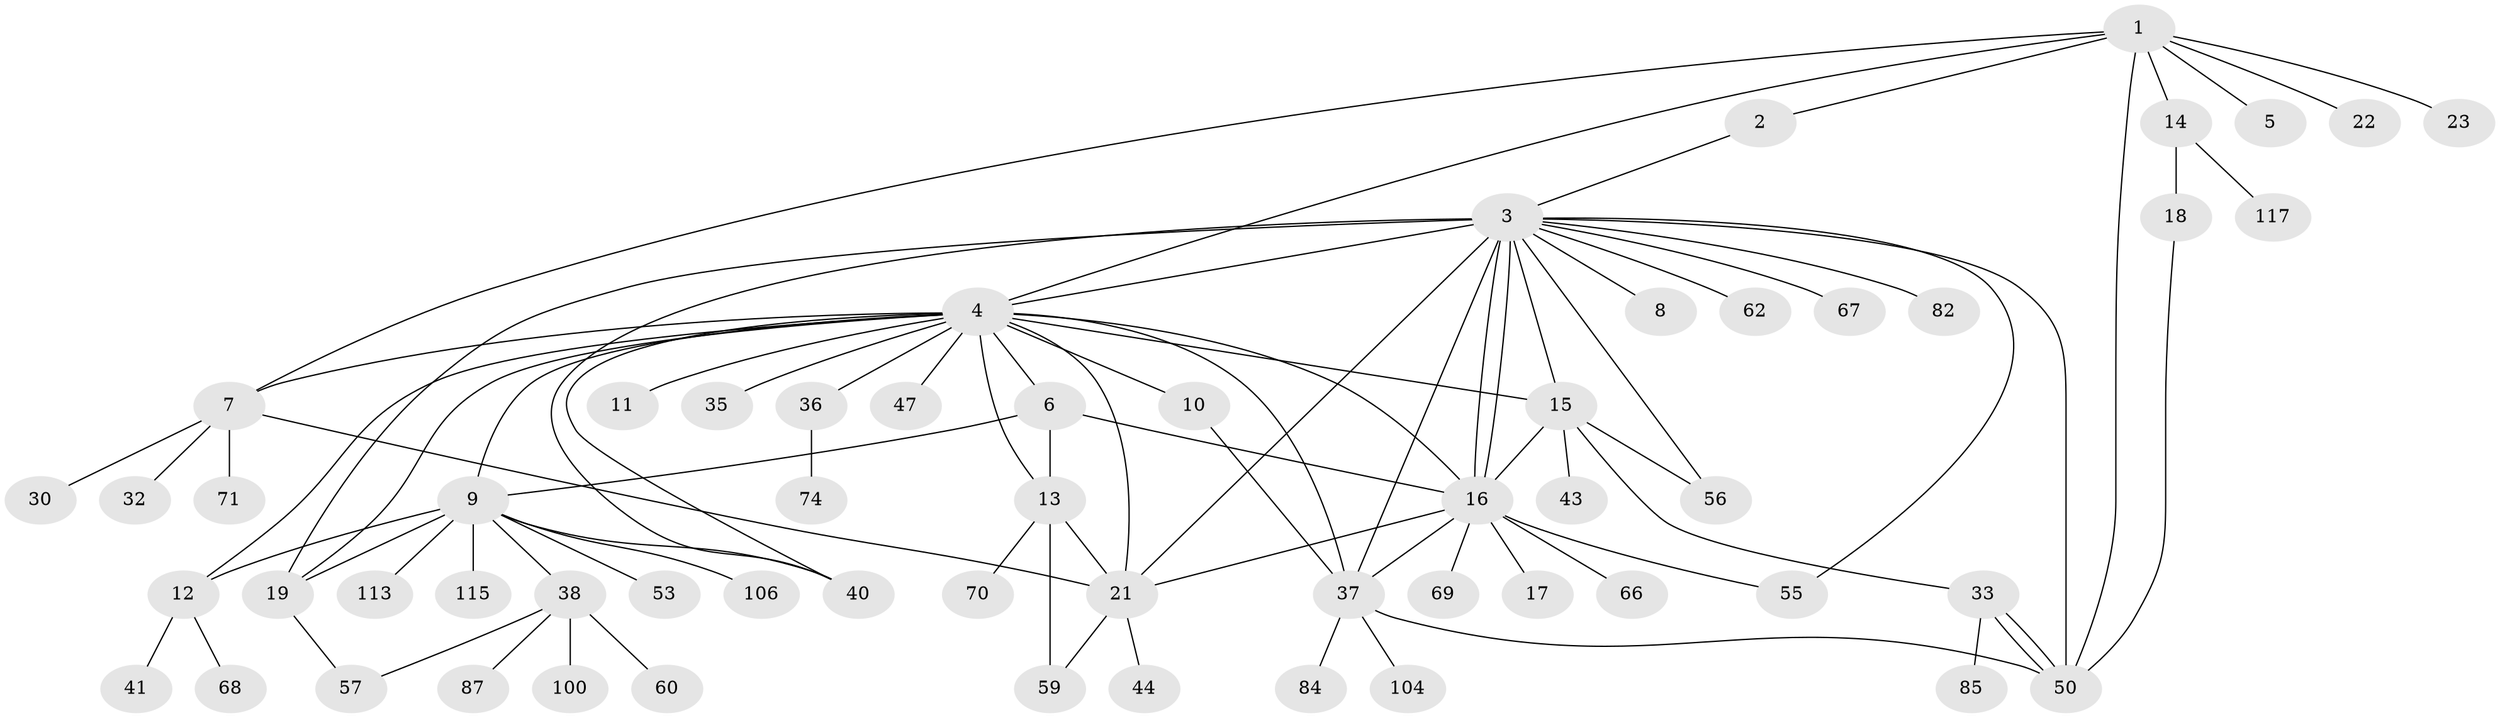 // original degree distribution, {8: 0.025423728813559324, 2: 0.19491525423728814, 18: 0.00847457627118644, 19: 0.00847457627118644, 1: 0.4830508474576271, 6: 0.01694915254237288, 11: 0.00847457627118644, 4: 0.0423728813559322, 5: 0.06779661016949153, 3: 0.1271186440677966, 9: 0.00847457627118644, 7: 0.00847457627118644}
// Generated by graph-tools (version 1.1) at 2025/14/03/09/25 04:14:23]
// undirected, 59 vertices, 88 edges
graph export_dot {
graph [start="1"]
  node [color=gray90,style=filled];
  1 [super="+24"];
  2;
  3 [super="+20+77+112+94"];
  4 [super="+93+103+91+29+80+39+65+31+42+26"];
  5;
  6 [super="+63+79+88+64"];
  7;
  8;
  9;
  10;
  11;
  12;
  13;
  14;
  15 [super="+51"];
  16 [super="+27+34"];
  17 [super="+25"];
  18;
  19 [super="+48"];
  21 [super="+28"];
  22;
  23;
  30;
  32;
  33 [super="+52"];
  35;
  36 [super="+49"];
  37;
  38;
  40 [super="+72"];
  41 [super="+46"];
  43 [super="+102"];
  44;
  47 [super="+101"];
  50 [super="+75+110+81"];
  53;
  55 [super="+61"];
  56 [super="+109+76"];
  57 [super="+73"];
  59 [super="+107"];
  60;
  62 [super="+116"];
  66;
  67 [super="+78"];
  68;
  69;
  70;
  71;
  74 [super="+98"];
  82 [super="+92"];
  84;
  85;
  87;
  100;
  104;
  106;
  113;
  115;
  117;
  1 -- 2;
  1 -- 4;
  1 -- 5;
  1 -- 14;
  1 -- 22;
  1 -- 23;
  1 -- 50;
  1 -- 7;
  2 -- 3;
  3 -- 8;
  3 -- 15;
  3 -- 16;
  3 -- 16;
  3 -- 19;
  3 -- 21;
  3 -- 37 [weight=2];
  3 -- 62;
  3 -- 67;
  3 -- 82;
  3 -- 4 [weight=2];
  3 -- 50;
  3 -- 56;
  3 -- 40;
  3 -- 55;
  4 -- 6;
  4 -- 7;
  4 -- 10;
  4 -- 11;
  4 -- 12;
  4 -- 35;
  4 -- 37;
  4 -- 9 [weight=2];
  4 -- 47 [weight=2];
  4 -- 19;
  4 -- 40;
  4 -- 13;
  4 -- 16 [weight=3];
  4 -- 36;
  4 -- 21;
  4 -- 15;
  6 -- 9;
  6 -- 13;
  6 -- 16;
  7 -- 30;
  7 -- 32;
  7 -- 71;
  7 -- 21;
  9 -- 12;
  9 -- 19;
  9 -- 38;
  9 -- 40;
  9 -- 53;
  9 -- 106;
  9 -- 113;
  9 -- 115;
  10 -- 37;
  12 -- 41;
  12 -- 68;
  13 -- 21;
  13 -- 59;
  13 -- 70;
  14 -- 18;
  14 -- 117;
  15 -- 16;
  15 -- 33;
  15 -- 43;
  15 -- 56;
  16 -- 17 [weight=2];
  16 -- 37;
  16 -- 66;
  16 -- 69;
  16 -- 55;
  16 -- 21;
  18 -- 50;
  19 -- 57;
  21 -- 44;
  21 -- 59;
  33 -- 50;
  33 -- 50;
  33 -- 85;
  36 -- 74;
  37 -- 84;
  37 -- 104;
  37 -- 50;
  38 -- 57;
  38 -- 60;
  38 -- 87;
  38 -- 100;
}
